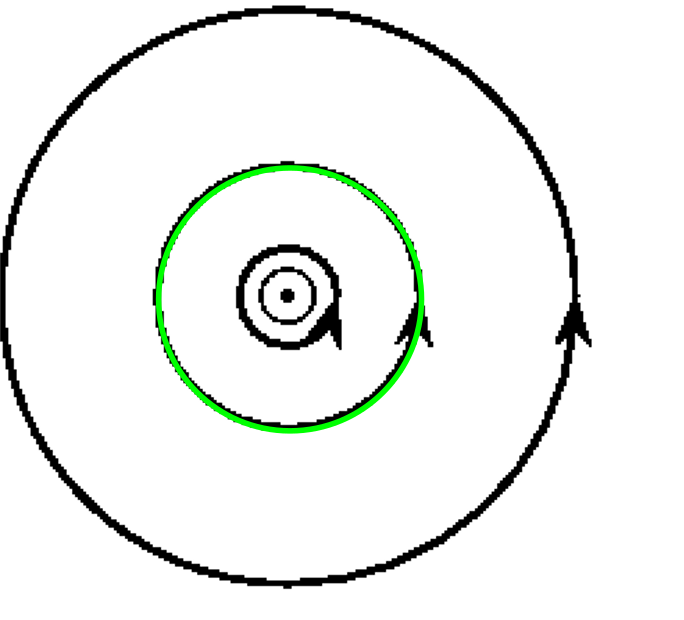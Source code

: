 <?xml version="1.0"?>
<!DOCTYPE ipe SYSTEM "ipe.dtd">
<ipe version="70107" creator="Ipe 7.1.10">
<info created="D:20160301171157" modified="D:20160301172413"/>
<bitmap id="1" width="246" height="223" length="1230" ColorSpace="DeviceGray" Filter="FlateDecode" BitsPerComponent="8" encoding="base64">
eNrtndF24yAMRPX/P80+7GnrJDjGIGlmLHjqaWKYixRjhMCt7bKLV7FDqcTaK9V4n8c+AvUs
8psoTyCfJFAGX5MuCe6iWYzbT64OuK9QCe4IkezcUfqYuUO1sXJH62LkztDExp2lhwo7TwyP
uXOVcHDnqyDARkiAmxvUPhQb1+lAbHyPV4NGNQ+/lQIE0Iya5aCzsameC8tBp08Bqs18GGe5
j7txUmAThq/isSljdtHYpAHahDhlK4ZNvAYRqIx54SVMG/cqW5A69qXFsCW21ophCyye16T2
16iTJ1EO2lmnTCpQTermnAjUWjVsqRQ/L7F6eY3F/NvPSGq5uy5W0stY9lAsmKa9Llk1N72Y
f3uYKjYcRRrqCpqyhm9nWqZOQI7JKScxdR8xBnyR2h156uNUe3nOXy6ZfLnnK3Kcvtzau4c1
tt/sZbgmV2w4dNz3vY3tNXe5W40fNm7qMlOJ4aZNOGgktst8zbL7axFguVVbfiw0PWqXncjp
2B67p/HBAYCp0TGRqUETH4NxwE6el4OfpqcgWEIwazWlUvMsLN4/tAQTyIAamyvulETNA50Z
AiMJtiUbey3W5hzdFqFujQb7zqVUphahbk0Tey0aEEJt5NQ3ZqJ3vk1MPXFQ3+gVGdSBbcws
Z2asZIT27BvoIPeKJDx1j3EEO+dOEwk91BUPoj6ls5H+EqaevV1lUMeZ+szuA2v6mtQHsM6o
FWVsAurvf9kDqf+w3lx7DFuXult9x+7OP2wG6s5Tijj1yKcf33oy9Z+Dn12nST3q4J3b90AF
z6A2+7i9XVWwqf2HLhx1e7qtu7/rx1Jn38Mt2MPb1KPZEdo81FNRf7r462UX8RQjpl54Dg+i
Ho+6B1O/1n+ENgfxfNTn82sborZJaCD1t1jK1XqA6VK3zo6m914IojYs9dXrub5rt1loc1Dv
jW3Ppm5flj5sxBVsEjp03XRqmev3nxfUbZa64VeLP7H/euJ8Oaj9dMvcDRy/Rv7mcm/j19nN
9f9HE8mwPxcOYcdR95btv7Z7dP67aaG/iggSIk4zFb6N15Pm+L0STn3+1GRAQYyZVwlXPifL
bmdUahnbNKgLZkpTZcXn7QVosjsgau52odnPpbOzydPHhXax0RyPuXenZjgpxU7k9P3XLLvO
s+9IkicMNLhoBLSTrQzrK4hB15Y2qWB8Tf1EIPDpT5ZzlZPV3IZcyElfZU91g04ibnD4HVyI
PrdwnNvzkEqmkznt+iv4CEzEKaw22SuJysNO3H3JoSU7cTfzdGX3dhoP9gl5QBuNizqhGEVM
RAxaE7vkmy8YgleSpi76Rhs1Y5OE4hX9W83HWY7HFIUWe9sgaWUippZ6iyhvJ4pAF307sMJP
O2iibuWg6bGj5FFjx73Qjhib+C1+gv5NjR2ryzixo1VRYsdrIsTOUESHnaOHDDtLDRV2nhYi
7EwlLNjZOiiw8zufABvhcWgvB7WPxYa1bkBuZJej2gb/ujDNwwdOhJcby/hhtZizsY3naThN
ihndzMeKMaco4mOOV8XJHKuMlzlOHTdzjEJ+5oNKq8R85DaSeoTATY55VbaJIi+IVybukI+d
2qmP3MV5I8rY8cNDnrOvi529FSmFUHfZZZdddtlll1122WWg/APs9kS3
</bitmap>
<ipestyle name="basic">
<symbol name="arrow/arc(spx)">
<path stroke="sym-stroke" fill="sym-stroke" pen="sym-pen">
0 0 m
-1 0.333 l
-1 -0.333 l
h
</path>
</symbol>
<symbol name="arrow/farc(spx)">
<path stroke="sym-stroke" fill="white" pen="sym-pen">
0 0 m
-1 0.333 l
-1 -0.333 l
h
</path>
</symbol>
<symbol name="arrow/ptarc(spx)">
<path stroke="sym-stroke" fill="sym-stroke" pen="sym-pen">
0 0 m
-1 0.333 l
-0.8 0 l
-1 -0.333 l
h
</path>
</symbol>
<symbol name="arrow/fptarc(spx)">
<path stroke="sym-stroke" fill="white" pen="sym-pen">
0 0 m
-1 0.333 l
-0.8 0 l
-1 -0.333 l
h
</path>
</symbol>
<symbol name="mark/circle(sx)" transformations="translations">
<path fill="sym-stroke">
0.6 0 0 0.6 0 0 e
0.4 0 0 0.4 0 0 e
</path>
</symbol>
<symbol name="mark/disk(sx)" transformations="translations">
<path fill="sym-stroke">
0.6 0 0 0.6 0 0 e
</path>
</symbol>
<symbol name="mark/fdisk(sfx)" transformations="translations">
<group>
<path fill="sym-fill">
0.5 0 0 0.5 0 0 e
</path>
<path fill="sym-stroke" fillrule="eofill">
0.6 0 0 0.6 0 0 e
0.4 0 0 0.4 0 0 e
</path>
</group>
</symbol>
<symbol name="mark/box(sx)" transformations="translations">
<path fill="sym-stroke" fillrule="eofill">
-0.6 -0.6 m
0.6 -0.6 l
0.6 0.6 l
-0.6 0.6 l
h
-0.4 -0.4 m
0.4 -0.4 l
0.4 0.4 l
-0.4 0.4 l
h
</path>
</symbol>
<symbol name="mark/square(sx)" transformations="translations">
<path fill="sym-stroke">
-0.6 -0.6 m
0.6 -0.6 l
0.6 0.6 l
-0.6 0.6 l
h
</path>
</symbol>
<symbol name="mark/fsquare(sfx)" transformations="translations">
<group>
<path fill="sym-fill">
-0.5 -0.5 m
0.5 -0.5 l
0.5 0.5 l
-0.5 0.5 l
h
</path>
<path fill="sym-stroke" fillrule="eofill">
-0.6 -0.6 m
0.6 -0.6 l
0.6 0.6 l
-0.6 0.6 l
h
-0.4 -0.4 m
0.4 -0.4 l
0.4 0.4 l
-0.4 0.4 l
h
</path>
</group>
</symbol>
<symbol name="mark/cross(sx)" transformations="translations">
<group>
<path fill="sym-stroke">
-0.43 -0.57 m
0.57 0.43 l
0.43 0.57 l
-0.57 -0.43 l
h
</path>
<path fill="sym-stroke">
-0.43 0.57 m
0.57 -0.43 l
0.43 -0.57 l
-0.57 0.43 l
h
</path>
</group>
</symbol>
<symbol name="arrow/fnormal(spx)">
<path stroke="sym-stroke" fill="white" pen="sym-pen">
0 0 m
-1 0.333 l
-1 -0.333 l
h
</path>
</symbol>
<symbol name="arrow/pointed(spx)">
<path stroke="sym-stroke" fill="sym-stroke" pen="sym-pen">
0 0 m
-1 0.333 l
-0.8 0 l
-1 -0.333 l
h
</path>
</symbol>
<symbol name="arrow/fpointed(spx)">
<path stroke="sym-stroke" fill="white" pen="sym-pen">
0 0 m
-1 0.333 l
-0.8 0 l
-1 -0.333 l
h
</path>
</symbol>
<symbol name="arrow/linear(spx)">
<path stroke="sym-stroke" pen="sym-pen">
-1 0.333 m
0 0 l
-1 -0.333 l
</path>
</symbol>
<symbol name="arrow/fdouble(spx)">
<path stroke="sym-stroke" fill="white" pen="sym-pen">
0 0 m
-1 0.333 l
-1 -0.333 l
h
-1 0 m
-2 0.333 l
-2 -0.333 l
h
</path>
</symbol>
<symbol name="arrow/double(spx)">
<path stroke="sym-stroke" fill="sym-stroke" pen="sym-pen">
0 0 m
-1 0.333 l
-1 -0.333 l
h
-1 0 m
-2 0.333 l
-2 -0.333 l
h
</path>
</symbol>
<pen name="heavier" value="0.8"/>
<pen name="fat" value="1.2"/>
<pen name="ultrafat" value="2"/>
<symbolsize name="large" value="5"/>
<symbolsize name="small" value="2"/>
<symbolsize name="tiny" value="1.1"/>
<arrowsize name="large" value="10"/>
<arrowsize name="small" value="5"/>
<arrowsize name="tiny" value="3"/>
<color name="red" value="1 0 0"/>
<color name="green" value="0 1 0"/>
<color name="blue" value="0 0 1"/>
<color name="yellow" value="1 1 0"/>
<color name="orange" value="1 0.647 0"/>
<color name="gold" value="1 0.843 0"/>
<color name="purple" value="0.627 0.125 0.941"/>
<color name="gray" value="0.745"/>
<color name="brown" value="0.647 0.165 0.165"/>
<color name="navy" value="0 0 0.502"/>
<color name="pink" value="1 0.753 0.796"/>
<color name="seagreen" value="0.18 0.545 0.341"/>
<color name="turquoise" value="0.251 0.878 0.816"/>
<color name="violet" value="0.933 0.51 0.933"/>
<color name="darkblue" value="0 0 0.545"/>
<color name="darkcyan" value="0 0.545 0.545"/>
<color name="darkgray" value="0.663"/>
<color name="darkgreen" value="0 0.392 0"/>
<color name="darkmagenta" value="0.545 0 0.545"/>
<color name="darkorange" value="1 0.549 0"/>
<color name="darkred" value="0.545 0 0"/>
<color name="lightblue" value="0.678 0.847 0.902"/>
<color name="lightcyan" value="0.878 1 1"/>
<color name="lightgray" value="0.827"/>
<color name="lightgreen" value="0.565 0.933 0.565"/>
<color name="lightyellow" value="1 1 0.878"/>
<dashstyle name="dashed" value="[4] 0"/>
<dashstyle name="dotted" value="[1 3] 0"/>
<dashstyle name="dash dotted" value="[4 2 1 2] 0"/>
<dashstyle name="dash dot dotted" value="[4 2 1 2 1 2] 0"/>
<textsize name="large" value="\large"/>
<textsize name="Large" value="\Large"/>
<textsize name="LARGE" value="\LARGE"/>
<textsize name="huge" value="\huge"/>
<textsize name="Huge" value="\Huge"/>
<textsize name="small" value="\small"/>
<textsize name="footnote" value="\footnotesize"/>
<textsize name="tiny" value="\tiny"/>
<textstyle name="center" begin="\begin{center}" end="\end{center}"/>
<textstyle name="itemize" begin="\begin{itemize}" end="\end{itemize}"/>
<textstyle name="item" begin="\begin{itemize}\item{}" end="\end{itemize}"/>
<gridsize name="4 pts" value="4"/>
<gridsize name="8 pts (~3 mm)" value="8"/>
<gridsize name="16 pts (~6 mm)" value="16"/>
<gridsize name="32 pts (~12 mm)" value="32"/>
<gridsize name="10 pts (~3.5 mm)" value="10"/>
<gridsize name="20 pts (~7 mm)" value="20"/>
<gridsize name="14 pts (~5 mm)" value="14"/>
<gridsize name="28 pts (~10 mm)" value="28"/>
<gridsize name="56 pts (~20 mm)" value="56"/>
<anglesize name="90 deg" value="90"/>
<anglesize name="60 deg" value="60"/>
<anglesize name="45 deg" value="45"/>
<anglesize name="30 deg" value="30"/>
<anglesize name="22.5 deg" value="22.5"/>
<opacity name="10%" value="0.1"/>
<opacity name="30%" value="0.3"/>
<opacity name="50%" value="0.5"/>
<opacity name="75%" value="0.75"/>
<tiling name="falling" angle="-60" step="4" width="1"/>
<tiling name="rising" angle="30" step="4" width="1"/>
</ipestyle>
<page>
<layer name="alpha"/>
<view layers="alpha" active="alpha"/>
<image layer="alpha" matrix="1 0 0 1 -164.361 298.913" rect="174.515 309.514 420.485 532.486" bitmap="1"/>
<path stroke="green" pen="ultrafat">
47.3249 0 0 47.3249 114.577 723.615 e
</path>
</page>
</ipe>
